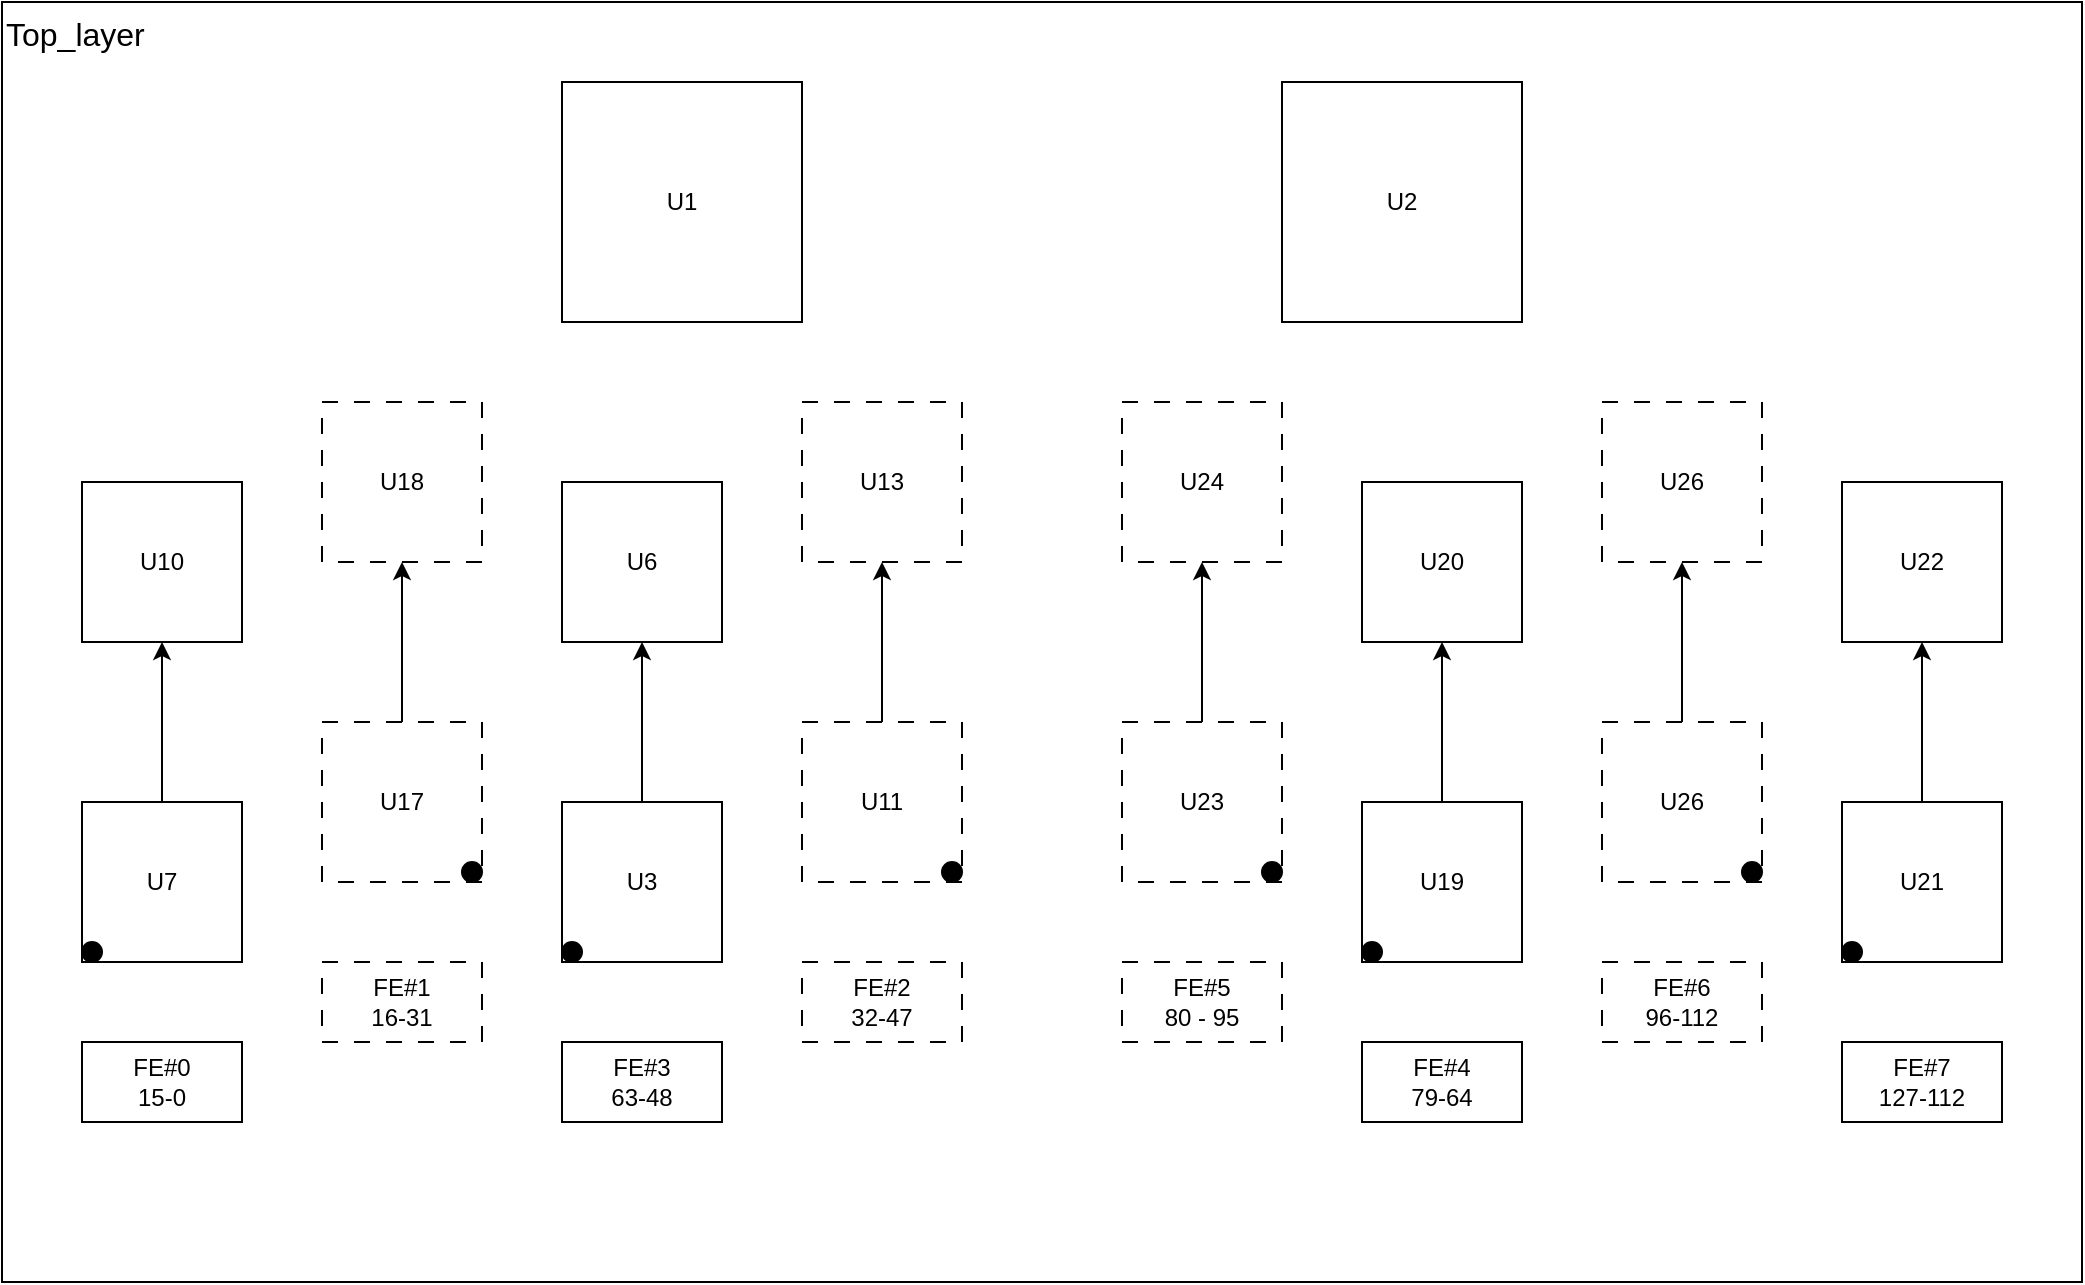 <mxfile version="28.1.2">
  <diagram name="Page-1" id="A9jA2gEZG5VGSnpE-niy">
    <mxGraphModel dx="1621" dy="871" grid="1" gridSize="10" guides="1" tooltips="1" connect="1" arrows="1" fold="1" page="1" pageScale="1" pageWidth="1100" pageHeight="850" math="0" shadow="0">
      <root>
        <mxCell id="0" />
        <mxCell id="1" parent="0" />
        <mxCell id="WQZsSQplvxRrFOOx9UGh-48" value="Top_layer" style="rounded=0;whiteSpace=wrap;html=1;align=left;verticalAlign=top;fontSize=16;" vertex="1" parent="1">
          <mxGeometry x="80" y="80" width="1040" height="640" as="geometry" />
        </mxCell>
        <mxCell id="WQZsSQplvxRrFOOx9UGh-1" value="U1" style="rounded=0;whiteSpace=wrap;html=1;" vertex="1" parent="1">
          <mxGeometry x="360" y="120" width="120" height="120" as="geometry" />
        </mxCell>
        <mxCell id="WQZsSQplvxRrFOOx9UGh-2" value="U2" style="rounded=0;whiteSpace=wrap;html=1;" vertex="1" parent="1">
          <mxGeometry x="720" y="120" width="120" height="120" as="geometry" />
        </mxCell>
        <mxCell id="WQZsSQplvxRrFOOx9UGh-3" value="U10" style="rounded=0;whiteSpace=wrap;html=1;" vertex="1" parent="1">
          <mxGeometry x="120" y="320" width="80" height="80" as="geometry" />
        </mxCell>
        <mxCell id="WQZsSQplvxRrFOOx9UGh-4" value="U18" style="rounded=0;whiteSpace=wrap;html=1;dashed=1;dashPattern=8 8;" vertex="1" parent="1">
          <mxGeometry x="240" y="280" width="80" height="80" as="geometry" />
        </mxCell>
        <mxCell id="WQZsSQplvxRrFOOx9UGh-19" style="edgeStyle=orthogonalEdgeStyle;rounded=0;orthogonalLoop=1;jettySize=auto;html=1;exitX=0.5;exitY=0;exitDx=0;exitDy=0;entryX=0.5;entryY=1;entryDx=0;entryDy=0;" edge="1" parent="1" source="WQZsSQplvxRrFOOx9UGh-5" target="WQZsSQplvxRrFOOx9UGh-3">
          <mxGeometry relative="1" as="geometry" />
        </mxCell>
        <mxCell id="WQZsSQplvxRrFOOx9UGh-5" value="U7" style="rounded=0;whiteSpace=wrap;html=1;" vertex="1" parent="1">
          <mxGeometry x="120" y="480" width="80" height="80" as="geometry" />
        </mxCell>
        <mxCell id="WQZsSQplvxRrFOOx9UGh-20" style="edgeStyle=orthogonalEdgeStyle;rounded=0;orthogonalLoop=1;jettySize=auto;html=1;exitX=0.5;exitY=0;exitDx=0;exitDy=0;entryX=0.5;entryY=1;entryDx=0;entryDy=0;" edge="1" parent="1" source="WQZsSQplvxRrFOOx9UGh-6" target="WQZsSQplvxRrFOOx9UGh-4">
          <mxGeometry relative="1" as="geometry" />
        </mxCell>
        <mxCell id="WQZsSQplvxRrFOOx9UGh-6" value="U17" style="rounded=0;whiteSpace=wrap;html=1;dashed=1;dashPattern=8 8;" vertex="1" parent="1">
          <mxGeometry x="240" y="440" width="80" height="80" as="geometry" />
        </mxCell>
        <mxCell id="WQZsSQplvxRrFOOx9UGh-7" value="U6" style="rounded=0;whiteSpace=wrap;html=1;" vertex="1" parent="1">
          <mxGeometry x="360" y="320" width="80" height="80" as="geometry" />
        </mxCell>
        <mxCell id="WQZsSQplvxRrFOOx9UGh-8" value="U13" style="rounded=0;whiteSpace=wrap;html=1;dashed=1;dashPattern=8 8;" vertex="1" parent="1">
          <mxGeometry x="480" y="280" width="80" height="80" as="geometry" />
        </mxCell>
        <mxCell id="WQZsSQplvxRrFOOx9UGh-21" style="edgeStyle=orthogonalEdgeStyle;rounded=0;orthogonalLoop=1;jettySize=auto;html=1;exitX=0.5;exitY=0;exitDx=0;exitDy=0;entryX=0.5;entryY=1;entryDx=0;entryDy=0;" edge="1" parent="1" source="WQZsSQplvxRrFOOx9UGh-9" target="WQZsSQplvxRrFOOx9UGh-7">
          <mxGeometry relative="1" as="geometry" />
        </mxCell>
        <mxCell id="WQZsSQplvxRrFOOx9UGh-9" value="U3" style="rounded=0;whiteSpace=wrap;html=1;" vertex="1" parent="1">
          <mxGeometry x="360" y="480" width="80" height="80" as="geometry" />
        </mxCell>
        <mxCell id="WQZsSQplvxRrFOOx9UGh-22" style="edgeStyle=orthogonalEdgeStyle;rounded=0;orthogonalLoop=1;jettySize=auto;html=1;exitX=0.5;exitY=0;exitDx=0;exitDy=0;entryX=0.5;entryY=1;entryDx=0;entryDy=0;" edge="1" parent="1" source="WQZsSQplvxRrFOOx9UGh-10" target="WQZsSQplvxRrFOOx9UGh-8">
          <mxGeometry relative="1" as="geometry" />
        </mxCell>
        <mxCell id="WQZsSQplvxRrFOOx9UGh-10" value="U11" style="rounded=0;whiteSpace=wrap;html=1;dashed=1;dashPattern=8 8;" vertex="1" parent="1">
          <mxGeometry x="480" y="440" width="80" height="80" as="geometry" />
        </mxCell>
        <mxCell id="WQZsSQplvxRrFOOx9UGh-11" value="U20" style="rounded=0;whiteSpace=wrap;html=1;" vertex="1" parent="1">
          <mxGeometry x="760" y="320" width="80" height="80" as="geometry" />
        </mxCell>
        <mxCell id="WQZsSQplvxRrFOOx9UGh-12" value="U24" style="rounded=0;whiteSpace=wrap;html=1;dashed=1;dashPattern=8 8;" vertex="1" parent="1">
          <mxGeometry x="640" y="280" width="80" height="80" as="geometry" />
        </mxCell>
        <mxCell id="WQZsSQplvxRrFOOx9UGh-24" style="edgeStyle=orthogonalEdgeStyle;rounded=0;orthogonalLoop=1;jettySize=auto;html=1;exitX=0.5;exitY=0;exitDx=0;exitDy=0;entryX=0.5;entryY=1;entryDx=0;entryDy=0;" edge="1" parent="1" source="WQZsSQplvxRrFOOx9UGh-13" target="WQZsSQplvxRrFOOx9UGh-11">
          <mxGeometry relative="1" as="geometry" />
        </mxCell>
        <mxCell id="WQZsSQplvxRrFOOx9UGh-13" value="U19" style="rounded=0;whiteSpace=wrap;html=1;" vertex="1" parent="1">
          <mxGeometry x="760" y="480" width="80" height="80" as="geometry" />
        </mxCell>
        <mxCell id="WQZsSQplvxRrFOOx9UGh-23" style="edgeStyle=orthogonalEdgeStyle;rounded=0;orthogonalLoop=1;jettySize=auto;html=1;exitX=0.5;exitY=0;exitDx=0;exitDy=0;entryX=0.5;entryY=1;entryDx=0;entryDy=0;" edge="1" parent="1" source="WQZsSQplvxRrFOOx9UGh-14" target="WQZsSQplvxRrFOOx9UGh-12">
          <mxGeometry relative="1" as="geometry" />
        </mxCell>
        <mxCell id="WQZsSQplvxRrFOOx9UGh-14" value="U23" style="rounded=0;whiteSpace=wrap;html=1;dashed=1;dashPattern=8 8;" vertex="1" parent="1">
          <mxGeometry x="640" y="440" width="80" height="80" as="geometry" />
        </mxCell>
        <mxCell id="WQZsSQplvxRrFOOx9UGh-15" value="U22" style="rounded=0;whiteSpace=wrap;html=1;" vertex="1" parent="1">
          <mxGeometry x="1000" y="320" width="80" height="80" as="geometry" />
        </mxCell>
        <mxCell id="WQZsSQplvxRrFOOx9UGh-16" value="U26" style="rounded=0;whiteSpace=wrap;html=1;dashed=1;dashPattern=8 8;" vertex="1" parent="1">
          <mxGeometry x="880" y="280" width="80" height="80" as="geometry" />
        </mxCell>
        <mxCell id="WQZsSQplvxRrFOOx9UGh-26" style="edgeStyle=orthogonalEdgeStyle;rounded=0;orthogonalLoop=1;jettySize=auto;html=1;exitX=0.5;exitY=0;exitDx=0;exitDy=0;" edge="1" parent="1" source="WQZsSQplvxRrFOOx9UGh-17" target="WQZsSQplvxRrFOOx9UGh-15">
          <mxGeometry relative="1" as="geometry" />
        </mxCell>
        <mxCell id="WQZsSQplvxRrFOOx9UGh-17" value="U21" style="rounded=0;whiteSpace=wrap;html=1;" vertex="1" parent="1">
          <mxGeometry x="1000" y="480" width="80" height="80" as="geometry" />
        </mxCell>
        <mxCell id="WQZsSQplvxRrFOOx9UGh-25" style="edgeStyle=orthogonalEdgeStyle;rounded=0;orthogonalLoop=1;jettySize=auto;html=1;exitX=0.5;exitY=0;exitDx=0;exitDy=0;entryX=0.5;entryY=1;entryDx=0;entryDy=0;" edge="1" parent="1" source="WQZsSQplvxRrFOOx9UGh-18" target="WQZsSQplvxRrFOOx9UGh-16">
          <mxGeometry relative="1" as="geometry" />
        </mxCell>
        <mxCell id="WQZsSQplvxRrFOOx9UGh-18" value="U26" style="rounded=0;whiteSpace=wrap;html=1;dashed=1;dashPattern=8 8;" vertex="1" parent="1">
          <mxGeometry x="880" y="440" width="80" height="80" as="geometry" />
        </mxCell>
        <mxCell id="WQZsSQplvxRrFOOx9UGh-27" value="FE#1&lt;div&gt;16-31&lt;/div&gt;" style="rounded=0;whiteSpace=wrap;html=1;dashed=1;dashPattern=8 8;" vertex="1" parent="1">
          <mxGeometry x="240" y="560" width="80" height="40" as="geometry" />
        </mxCell>
        <mxCell id="WQZsSQplvxRrFOOx9UGh-28" value="FE#0&lt;div&gt;15-0&lt;/div&gt;" style="rounded=0;whiteSpace=wrap;html=1;" vertex="1" parent="1">
          <mxGeometry x="120" y="600" width="80" height="40" as="geometry" />
        </mxCell>
        <mxCell id="WQZsSQplvxRrFOOx9UGh-29" value="FE#3&lt;div&gt;&lt;span style=&quot;background-color: transparent; color: light-dark(rgb(0, 0, 0), rgb(255, 255, 255));&quot;&gt;63-48&lt;/span&gt;&lt;/div&gt;" style="rounded=0;whiteSpace=wrap;html=1;" vertex="1" parent="1">
          <mxGeometry x="360" y="600" width="80" height="40" as="geometry" />
        </mxCell>
        <mxCell id="WQZsSQplvxRrFOOx9UGh-30" value="FE#2&lt;div&gt;32-47&lt;/div&gt;" style="rounded=0;whiteSpace=wrap;html=1;dashed=1;dashPattern=8 8;" vertex="1" parent="1">
          <mxGeometry x="480" y="560" width="80" height="40" as="geometry" />
        </mxCell>
        <mxCell id="WQZsSQplvxRrFOOx9UGh-31" value="FE#4&lt;div&gt;79-64&lt;/div&gt;" style="rounded=0;whiteSpace=wrap;html=1;" vertex="1" parent="1">
          <mxGeometry x="760" y="600" width="80" height="40" as="geometry" />
        </mxCell>
        <mxCell id="WQZsSQplvxRrFOOx9UGh-32" value="FE#7&lt;div&gt;127-112&lt;/div&gt;" style="rounded=0;whiteSpace=wrap;html=1;" vertex="1" parent="1">
          <mxGeometry x="1000" y="600" width="80" height="40" as="geometry" />
        </mxCell>
        <mxCell id="WQZsSQplvxRrFOOx9UGh-33" value="FE#5&lt;div&gt;80 - 95&lt;/div&gt;" style="rounded=0;whiteSpace=wrap;html=1;dashed=1;dashPattern=8 8;" vertex="1" parent="1">
          <mxGeometry x="640" y="560" width="80" height="40" as="geometry" />
        </mxCell>
        <mxCell id="WQZsSQplvxRrFOOx9UGh-34" value="FE#6&lt;div&gt;96-112&lt;/div&gt;" style="rounded=0;whiteSpace=wrap;html=1;dashed=1;dashPattern=8 8;" vertex="1" parent="1">
          <mxGeometry x="880" y="560" width="80" height="40" as="geometry" />
        </mxCell>
        <mxCell id="WQZsSQplvxRrFOOx9UGh-35" value="" style="ellipse;whiteSpace=wrap;html=1;aspect=fixed;fillColor=#000000;" vertex="1" parent="1">
          <mxGeometry x="120" y="550" width="10" height="10" as="geometry" />
        </mxCell>
        <mxCell id="WQZsSQplvxRrFOOx9UGh-36" value="" style="ellipse;whiteSpace=wrap;html=1;aspect=fixed;fillColor=#000000;" vertex="1" parent="1">
          <mxGeometry x="360" y="550" width="10" height="10" as="geometry" />
        </mxCell>
        <mxCell id="WQZsSQplvxRrFOOx9UGh-37" value="" style="ellipse;whiteSpace=wrap;html=1;aspect=fixed;fillColor=#000000;" vertex="1" parent="1">
          <mxGeometry x="760" y="550" width="10" height="10" as="geometry" />
        </mxCell>
        <mxCell id="WQZsSQplvxRrFOOx9UGh-38" value="" style="ellipse;whiteSpace=wrap;html=1;aspect=fixed;fillColor=#000000;" vertex="1" parent="1">
          <mxGeometry x="1000" y="550" width="10" height="10" as="geometry" />
        </mxCell>
        <mxCell id="WQZsSQplvxRrFOOx9UGh-39" value="" style="ellipse;whiteSpace=wrap;html=1;aspect=fixed;fillColor=#000000;" vertex="1" parent="1">
          <mxGeometry x="310" y="510" width="10" height="10" as="geometry" />
        </mxCell>
        <mxCell id="WQZsSQplvxRrFOOx9UGh-40" value="" style="ellipse;whiteSpace=wrap;html=1;aspect=fixed;fillColor=#000000;" vertex="1" parent="1">
          <mxGeometry x="550" y="510" width="10" height="10" as="geometry" />
        </mxCell>
        <mxCell id="WQZsSQplvxRrFOOx9UGh-41" value="" style="ellipse;whiteSpace=wrap;html=1;aspect=fixed;fillColor=#000000;" vertex="1" parent="1">
          <mxGeometry x="950" y="510" width="10" height="10" as="geometry" />
        </mxCell>
        <mxCell id="WQZsSQplvxRrFOOx9UGh-42" value="" style="ellipse;whiteSpace=wrap;html=1;aspect=fixed;fillColor=#000000;" vertex="1" parent="1">
          <mxGeometry x="710" y="510" width="10" height="10" as="geometry" />
        </mxCell>
      </root>
    </mxGraphModel>
  </diagram>
</mxfile>
